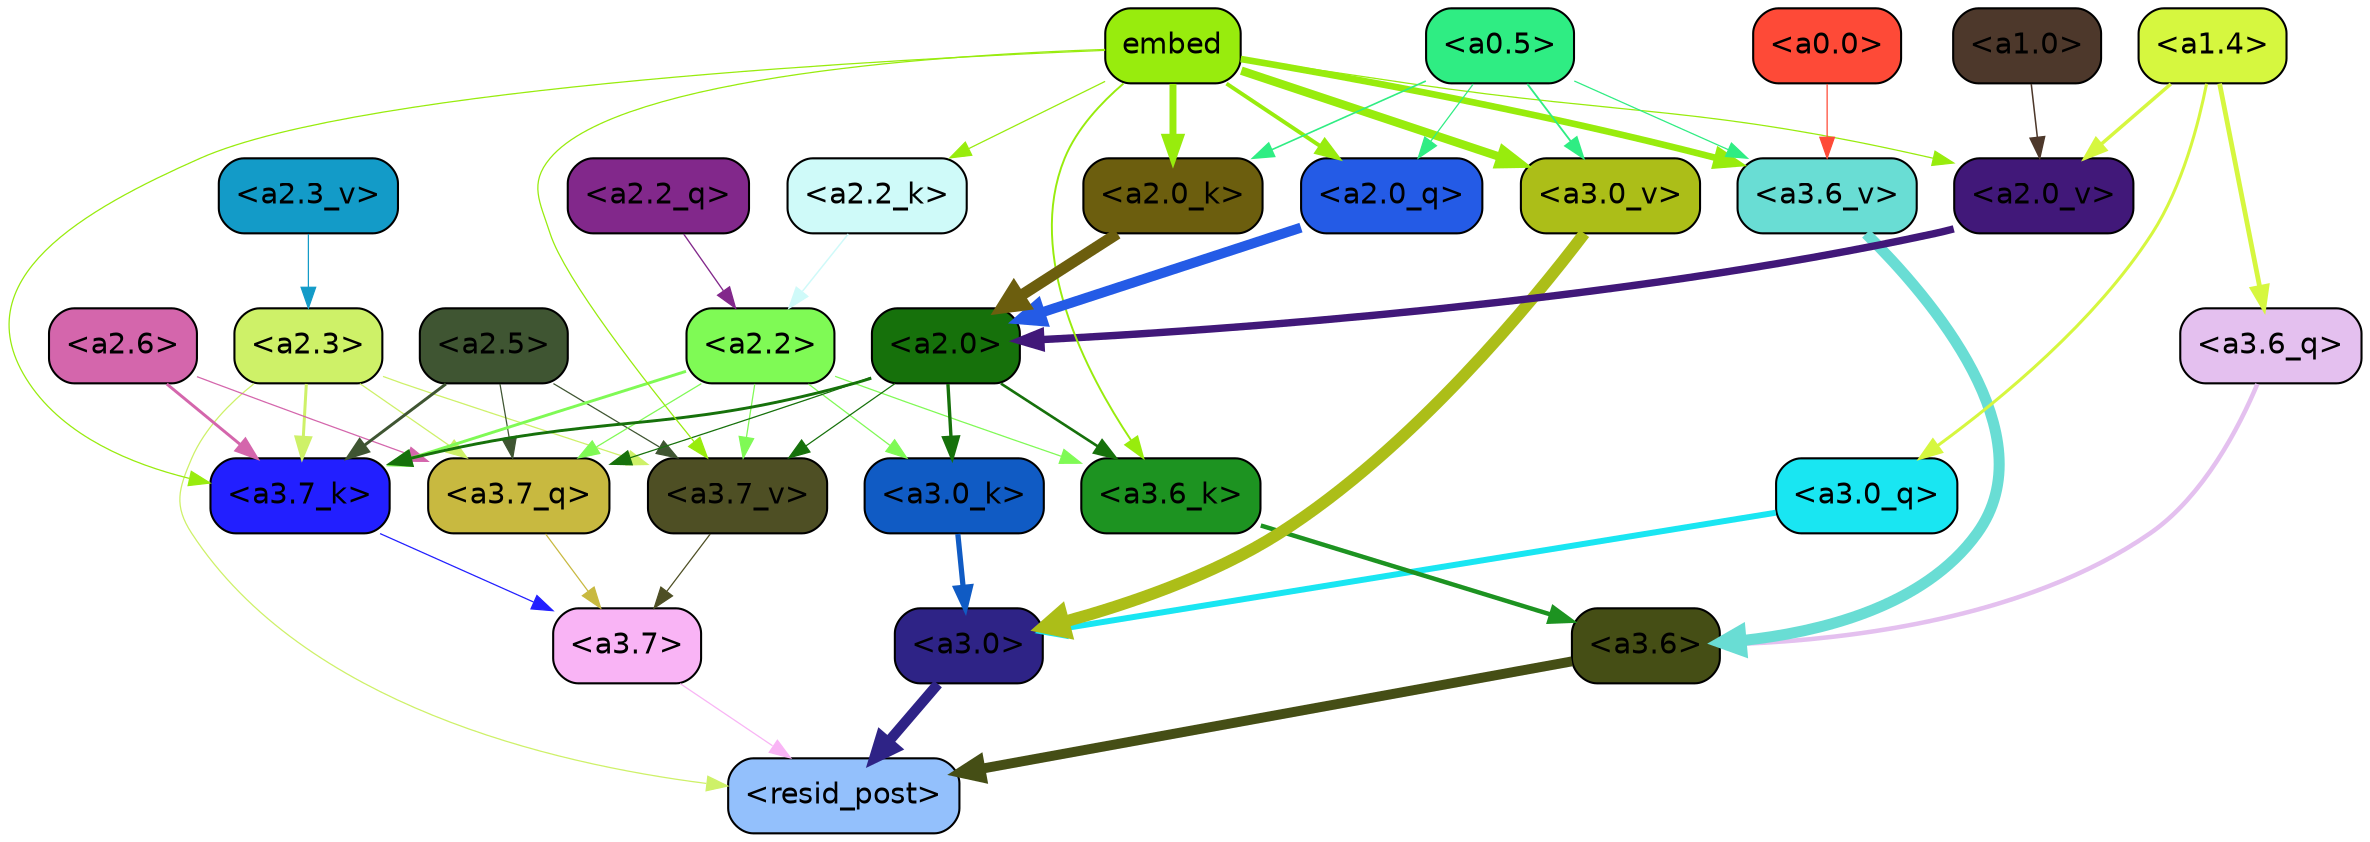 strict digraph "" {
	graph [bgcolor=transparent,
		layout=dot,
		overlap=false,
		splines=true
	];
	"<a3.7>"	[color=black,
		fillcolor="#f9b4f5",
		fontname=Helvetica,
		shape=box,
		style="filled, rounded"];
	"<resid_post>"	[color=black,
		fillcolor="#93c0fc",
		fontname=Helvetica,
		shape=box,
		style="filled, rounded"];
	"<a3.7>" -> "<resid_post>"	[color="#f9b4f5",
		penwidth=0.6];
	"<a3.6>"	[color=black,
		fillcolor="#454e15",
		fontname=Helvetica,
		shape=box,
		style="filled, rounded"];
	"<a3.6>" -> "<resid_post>"	[color="#454e15",
		penwidth=4.749041676521301];
	"<a3.0>"	[color=black,
		fillcolor="#2e2386",
		fontname=Helvetica,
		shape=box,
		style="filled, rounded"];
	"<a3.0>" -> "<resid_post>"	[color="#2e2386",
		penwidth=5.004215121269226];
	"<a2.3>"	[color=black,
		fillcolor="#cef168",
		fontname=Helvetica,
		shape=box,
		style="filled, rounded"];
	"<a2.3>" -> "<resid_post>"	[color="#cef168",
		penwidth=0.6];
	"<a3.7_q>"	[color=black,
		fillcolor="#c8b940",
		fontname=Helvetica,
		shape=box,
		style="filled, rounded"];
	"<a2.3>" -> "<a3.7_q>"	[color="#cef168",
		penwidth=0.6];
	"<a3.7_k>"	[color=black,
		fillcolor="#221fff",
		fontname=Helvetica,
		shape=box,
		style="filled, rounded"];
	"<a2.3>" -> "<a3.7_k>"	[color="#cef168",
		penwidth=1.4391854107379913];
	"<a3.7_v>"	[color=black,
		fillcolor="#4e4f24",
		fontname=Helvetica,
		shape=box,
		style="filled, rounded"];
	"<a2.3>" -> "<a3.7_v>"	[color="#cef168",
		penwidth=0.6];
	"<a3.7_q>" -> "<a3.7>"	[color="#c8b940",
		penwidth=0.6];
	"<a3.6_q>"	[color=black,
		fillcolor="#e4c0ef",
		fontname=Helvetica,
		shape=box,
		style="filled, rounded"];
	"<a3.6_q>" -> "<a3.6>"	[color="#e4c0ef",
		penwidth=2.160832464694977];
	"<a3.0_q>"	[color=black,
		fillcolor="#19e6f2",
		fontname=Helvetica,
		shape=box,
		style="filled, rounded"];
	"<a3.0_q>" -> "<a3.0>"	[color="#19e6f2",
		penwidth=2.870753765106201];
	"<a3.7_k>" -> "<a3.7>"	[color="#221fff",
		penwidth=0.6];
	"<a3.6_k>"	[color=black,
		fillcolor="#1d9321",
		fontname=Helvetica,
		shape=box,
		style="filled, rounded"];
	"<a3.6_k>" -> "<a3.6>"	[color="#1d9321",
		penwidth=2.13908451795578];
	"<a3.0_k>"	[color=black,
		fillcolor="#105bc4",
		fontname=Helvetica,
		shape=box,
		style="filled, rounded"];
	"<a3.0_k>" -> "<a3.0>"	[color="#105bc4",
		penwidth=2.520303964614868];
	"<a3.7_v>" -> "<a3.7>"	[color="#4e4f24",
		penwidth=0.6];
	"<a3.6_v>"	[color=black,
		fillcolor="#69ddd4",
		fontname=Helvetica,
		shape=box,
		style="filled, rounded"];
	"<a3.6_v>" -> "<a3.6>"	[color="#69ddd4",
		penwidth=5.297133803367615];
	"<a3.0_v>"	[color=black,
		fillcolor="#acbe18",
		fontname=Helvetica,
		shape=box,
		style="filled, rounded"];
	"<a3.0_v>" -> "<a3.0>"	[color="#acbe18",
		penwidth=5.680712580680847];
	"<a2.6>"	[color=black,
		fillcolor="#d466ac",
		fontname=Helvetica,
		shape=box,
		style="filled, rounded"];
	"<a2.6>" -> "<a3.7_q>"	[color="#d466ac",
		penwidth=0.6];
	"<a2.6>" -> "<a3.7_k>"	[color="#d466ac",
		penwidth=1.4180794060230255];
	"<a2.5>"	[color=black,
		fillcolor="#3f5532",
		fontname=Helvetica,
		shape=box,
		style="filled, rounded"];
	"<a2.5>" -> "<a3.7_q>"	[color="#3f5532",
		penwidth=0.6];
	"<a2.5>" -> "<a3.7_k>"	[color="#3f5532",
		penwidth=1.4281435310840607];
	"<a2.5>" -> "<a3.7_v>"	[color="#3f5532",
		penwidth=0.6];
	"<a2.2>"	[color=black,
		fillcolor="#7ffa55",
		fontname=Helvetica,
		shape=box,
		style="filled, rounded"];
	"<a2.2>" -> "<a3.7_q>"	[color="#7ffa55",
		penwidth=0.6];
	"<a2.2>" -> "<a3.7_k>"	[color="#7ffa55",
		penwidth=1.3982512056827545];
	"<a2.2>" -> "<a3.6_k>"	[color="#7ffa55",
		penwidth=0.6];
	"<a2.2>" -> "<a3.0_k>"	[color="#7ffa55",
		penwidth=0.6];
	"<a2.2>" -> "<a3.7_v>"	[color="#7ffa55",
		penwidth=0.6];
	"<a2.0>"	[color=black,
		fillcolor="#16710b",
		fontname=Helvetica,
		shape=box,
		style="filled, rounded"];
	"<a2.0>" -> "<a3.7_q>"	[color="#16710b",
		penwidth=0.6];
	"<a2.0>" -> "<a3.7_k>"	[color="#16710b",
		penwidth=1.404832512140274];
	"<a2.0>" -> "<a3.6_k>"	[color="#16710b",
		penwidth=1.2708758115768433];
	"<a2.0>" -> "<a3.0_k>"	[color="#16710b",
		penwidth=1.6207245588302612];
	"<a2.0>" -> "<a3.7_v>"	[color="#16710b",
		penwidth=0.6];
	"<a1.4>"	[color=black,
		fillcolor="#d6f73f",
		fontname=Helvetica,
		shape=box,
		style="filled, rounded"];
	"<a1.4>" -> "<a3.6_q>"	[color="#d6f73f",
		penwidth=2.289449453353882];
	"<a1.4>" -> "<a3.0_q>"	[color="#d6f73f",
		penwidth=1.4600623846054077];
	"<a2.0_v>"	[color=black,
		fillcolor="#411879",
		fontname=Helvetica,
		shape=box,
		style="filled, rounded"];
	"<a1.4>" -> "<a2.0_v>"	[color="#d6f73f",
		penwidth=1.676277220249176];
	embed	[color=black,
		fillcolor="#98ec0d",
		fontname=Helvetica,
		shape=box,
		style="filled, rounded"];
	embed -> "<a3.7_k>"	[color="#98ec0d",
		penwidth=0.6];
	embed -> "<a3.6_k>"	[color="#98ec0d",
		penwidth=0.9291638135910034];
	embed -> "<a3.7_v>"	[color="#98ec0d",
		penwidth=0.6];
	embed -> "<a3.6_v>"	[color="#98ec0d",
		penwidth=3.1808209121227264];
	embed -> "<a3.0_v>"	[color="#98ec0d",
		penwidth=4.036660343408585];
	"<a2.0_q>"	[color=black,
		fillcolor="#245be6",
		fontname=Helvetica,
		shape=box,
		style="filled, rounded"];
	embed -> "<a2.0_q>"	[color="#98ec0d",
		penwidth=1.8821641206741333];
	"<a2.2_k>"	[color=black,
		fillcolor="#cffaf9",
		fontname=Helvetica,
		shape=box,
		style="filled, rounded"];
	embed -> "<a2.2_k>"	[color="#98ec0d",
		penwidth=0.6];
	"<a2.0_k>"	[color=black,
		fillcolor="#6c5e0e",
		fontname=Helvetica,
		shape=box,
		style="filled, rounded"];
	embed -> "<a2.0_k>"	[color="#98ec0d",
		penwidth=3.3375256061553955];
	embed -> "<a2.0_v>"	[color="#98ec0d",
		penwidth=0.6];
	"<a0.5>"	[color=black,
		fillcolor="#2fed83",
		fontname=Helvetica,
		shape=box,
		style="filled, rounded"];
	"<a0.5>" -> "<a3.6_v>"	[color="#2fed83",
		penwidth=0.6];
	"<a0.5>" -> "<a3.0_v>"	[color="#2fed83",
		penwidth=0.8798569142818451];
	"<a0.5>" -> "<a2.0_q>"	[color="#2fed83",
		penwidth=0.6];
	"<a0.5>" -> "<a2.0_k>"	[color="#2fed83",
		penwidth=0.7782440185546875];
	"<a0.0>"	[color=black,
		fillcolor="#fe4a37",
		fontname=Helvetica,
		shape=box,
		style="filled, rounded"];
	"<a0.0>" -> "<a3.6_v>"	[color="#fe4a37",
		penwidth=0.6];
	"<a2.2_q>"	[color=black,
		fillcolor="#82288b",
		fontname=Helvetica,
		shape=box,
		style="filled, rounded"];
	"<a2.2_q>" -> "<a2.2>"	[color="#82288b",
		penwidth=0.6392357051372528];
	"<a2.0_q>" -> "<a2.0>"	[color="#245be6",
		penwidth=4.795779317617416];
	"<a2.2_k>" -> "<a2.2>"	[color="#cffaf9",
		penwidth=0.7060726433992386];
	"<a2.0_k>" -> "<a2.0>"	[color="#6c5e0e",
		penwidth=5.401692286133766];
	"<a2.3_v>"	[color=black,
		fillcolor="#139bc8",
		fontname=Helvetica,
		shape=box,
		style="filled, rounded"];
	"<a2.3_v>" -> "<a2.3>"	[color="#139bc8",
		penwidth=0.6];
	"<a2.0_v>" -> "<a2.0>"	[color="#411879",
		penwidth=3.56003999710083];
	"<a1.0>"	[color=black,
		fillcolor="#4d382b",
		fontname=Helvetica,
		shape=box,
		style="filled, rounded"];
	"<a1.0>" -> "<a2.0_v>"	[color="#4d382b",
		penwidth=0.7355214953422546];
}

